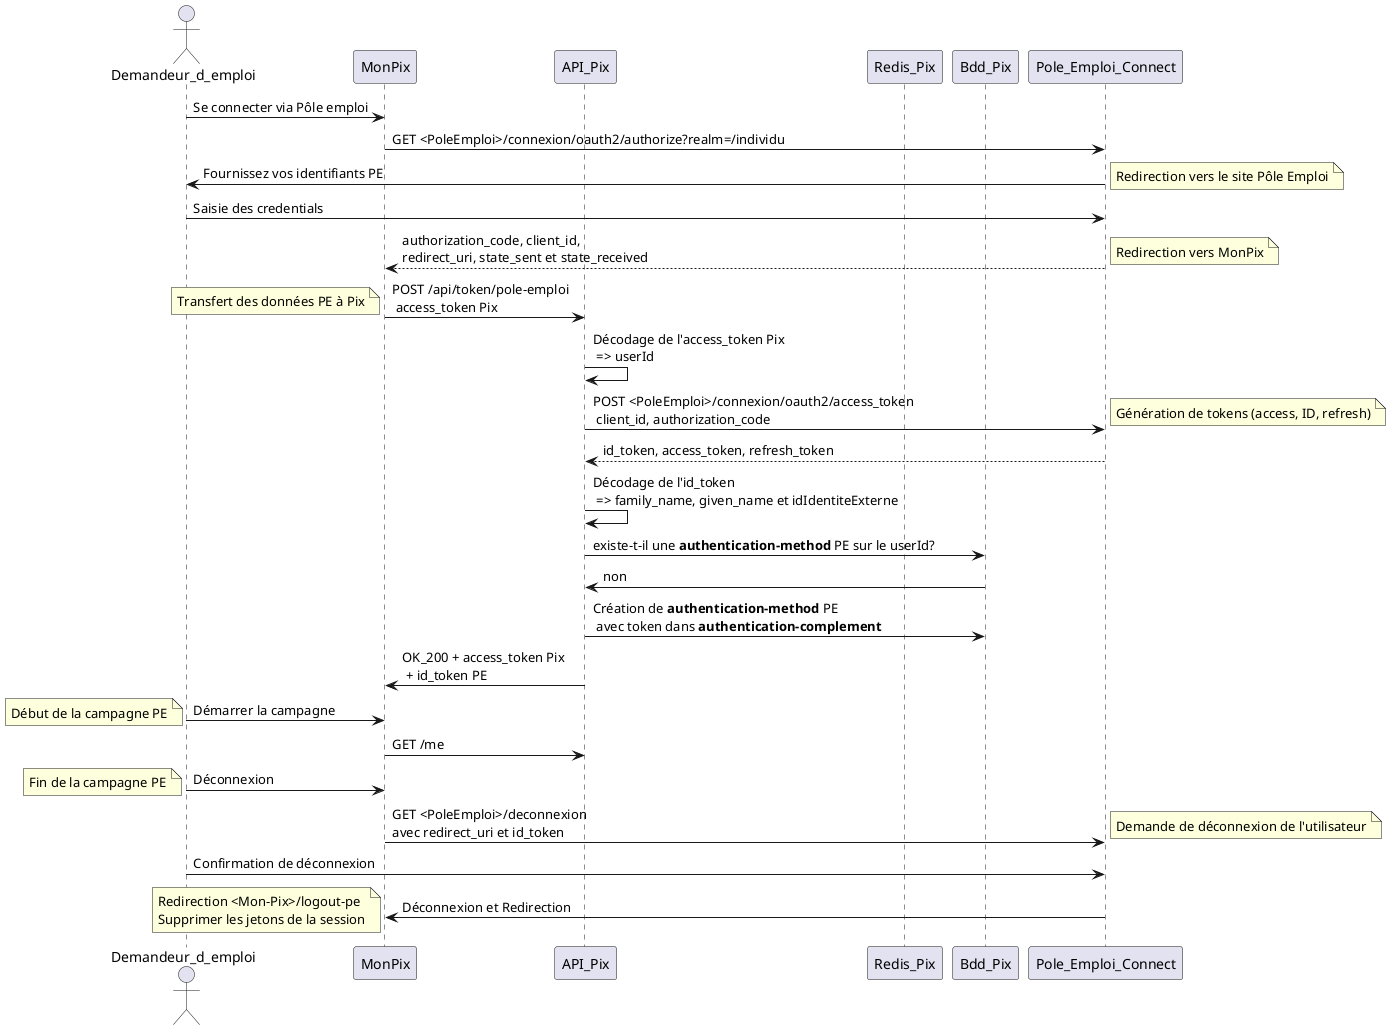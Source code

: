 @startuml
actor Demandeur_d_emploi
participant MonPix
participant API_Pix
participant Redis_Pix
participant Bdd_Pix
participant Pole_Emploi_Connect

Demandeur_d_emploi -> MonPix: Se connecter via Pôle emploi
MonPix -> Pole_Emploi_Connect: GET <PoleEmploi>/connexion/oauth2/authorize?realm=/individu
Pole_Emploi_Connect -> Demandeur_d_emploi : Fournissez vos identifiants PE
note right: Redirection vers le site Pôle Emploi

Demandeur_d_emploi -> Pole_Emploi_Connect: Saisie des credentials
Pole_Emploi_Connect --> MonPix: authorization_code, client_id,\nredirect_uri, state_sent et state_received
note right: Redirection vers MonPix

MonPix -> API_Pix: POST /api/token/pole-emploi\n access_token Pix
note left: Transfert des données PE à Pix
API_Pix -> API_Pix: Décodage de l'access_token Pix \n => userId

API_Pix -> Pole_Emploi_Connect: POST <PoleEmploi>/connexion/oauth2/access_token\n client_id, authorization_code
note right: Génération de tokens (access, ID, refresh)
Pole_Emploi_Connect --> API_Pix: id_token, access_token, refresh_token

API_Pix -> API_Pix: Décodage de l'id_token \n => family_name, given_name et idIdentiteExterne
API_Pix -> Bdd_Pix: existe-t-il une **authentication-method** PE sur le userId?
Bdd_Pix -> API_Pix : non
API_Pix -> Bdd_Pix: Création de **authentication-method** PE \n avec token dans **authentication-complement**
API_Pix -> MonPix: OK_200 + access_token Pix\n + id_token PE

Demandeur_d_emploi -> MonPix: Démarrer la campagne
note left: Début de la campagne PE
MonPix -> API_Pix: GET /me

Demandeur_d_emploi -> MonPix: Déconnexion
note left: Fin de la campagne PE
MonPix -> Pole_Emploi_Connect: GET <PoleEmploi>/deconnexion\navec redirect_uri et id_token
note right: Demande de déconnexion de l'utilisateur

Demandeur_d_emploi -> Pole_Emploi_Connect: Confirmation de déconnexion

Pole_Emploi_Connect -> MonPix: Déconnexion et Redirection

note left: Redirection <Mon-Pix>/logout-pe\nSupprimer les jetons de la session

@enduml

